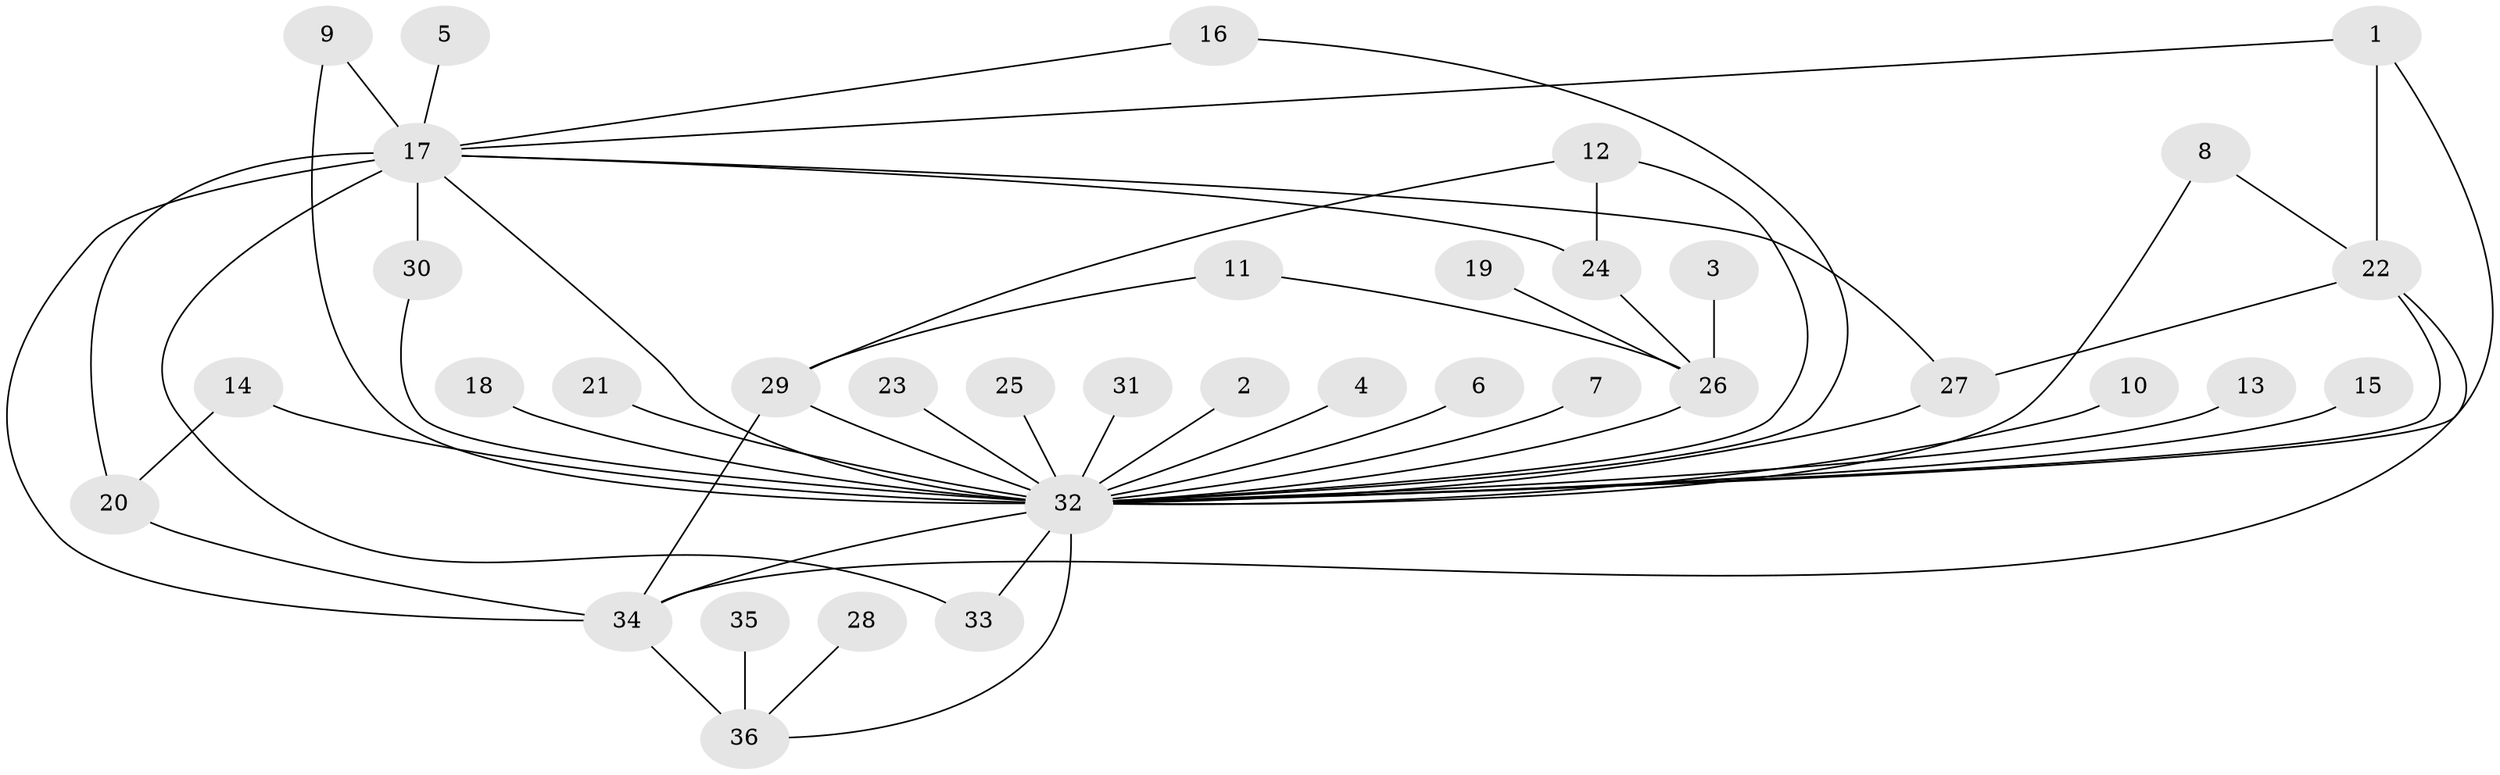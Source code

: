 // original degree distribution, {40: 0.011235955056179775, 8: 0.02247191011235955, 3: 0.21348314606741572, 7: 0.02247191011235955, 5: 0.011235955056179775, 4: 0.0449438202247191, 1: 0.47191011235955055, 18: 0.011235955056179775, 2: 0.1797752808988764, 6: 0.011235955056179775}
// Generated by graph-tools (version 1.1) at 2025/36/03/04/25 23:36:41]
// undirected, 36 vertices, 54 edges
graph export_dot {
  node [color=gray90,style=filled];
  1;
  2;
  3;
  4;
  5;
  6;
  7;
  8;
  9;
  10;
  11;
  12;
  13;
  14;
  15;
  16;
  17;
  18;
  19;
  20;
  21;
  22;
  23;
  24;
  25;
  26;
  27;
  28;
  29;
  30;
  31;
  32;
  33;
  34;
  35;
  36;
  1 -- 17 [weight=1.0];
  1 -- 22 [weight=1.0];
  1 -- 32 [weight=1.0];
  2 -- 32 [weight=1.0];
  3 -- 26 [weight=1.0];
  4 -- 32 [weight=1.0];
  5 -- 17 [weight=1.0];
  6 -- 32 [weight=1.0];
  7 -- 32 [weight=1.0];
  8 -- 22 [weight=1.0];
  8 -- 32 [weight=1.0];
  9 -- 17 [weight=1.0];
  9 -- 32 [weight=1.0];
  10 -- 32 [weight=1.0];
  11 -- 26 [weight=1.0];
  11 -- 29 [weight=1.0];
  12 -- 24 [weight=1.0];
  12 -- 29 [weight=1.0];
  12 -- 32 [weight=1.0];
  13 -- 32 [weight=1.0];
  14 -- 20 [weight=1.0];
  14 -- 32 [weight=2.0];
  15 -- 32 [weight=1.0];
  16 -- 17 [weight=1.0];
  16 -- 32 [weight=1.0];
  17 -- 20 [weight=2.0];
  17 -- 24 [weight=1.0];
  17 -- 27 [weight=1.0];
  17 -- 30 [weight=1.0];
  17 -- 32 [weight=1.0];
  17 -- 33 [weight=1.0];
  17 -- 34 [weight=3.0];
  18 -- 32 [weight=1.0];
  19 -- 26 [weight=1.0];
  20 -- 34 [weight=1.0];
  21 -- 32 [weight=1.0];
  22 -- 27 [weight=1.0];
  22 -- 32 [weight=1.0];
  22 -- 34 [weight=1.0];
  23 -- 32 [weight=1.0];
  24 -- 26 [weight=1.0];
  25 -- 32 [weight=1.0];
  26 -- 32 [weight=1.0];
  27 -- 32 [weight=2.0];
  28 -- 36 [weight=1.0];
  29 -- 32 [weight=4.0];
  29 -- 34 [weight=1.0];
  30 -- 32 [weight=1.0];
  31 -- 32 [weight=1.0];
  32 -- 33 [weight=1.0];
  32 -- 34 [weight=2.0];
  32 -- 36 [weight=1.0];
  34 -- 36 [weight=2.0];
  35 -- 36 [weight=1.0];
}
